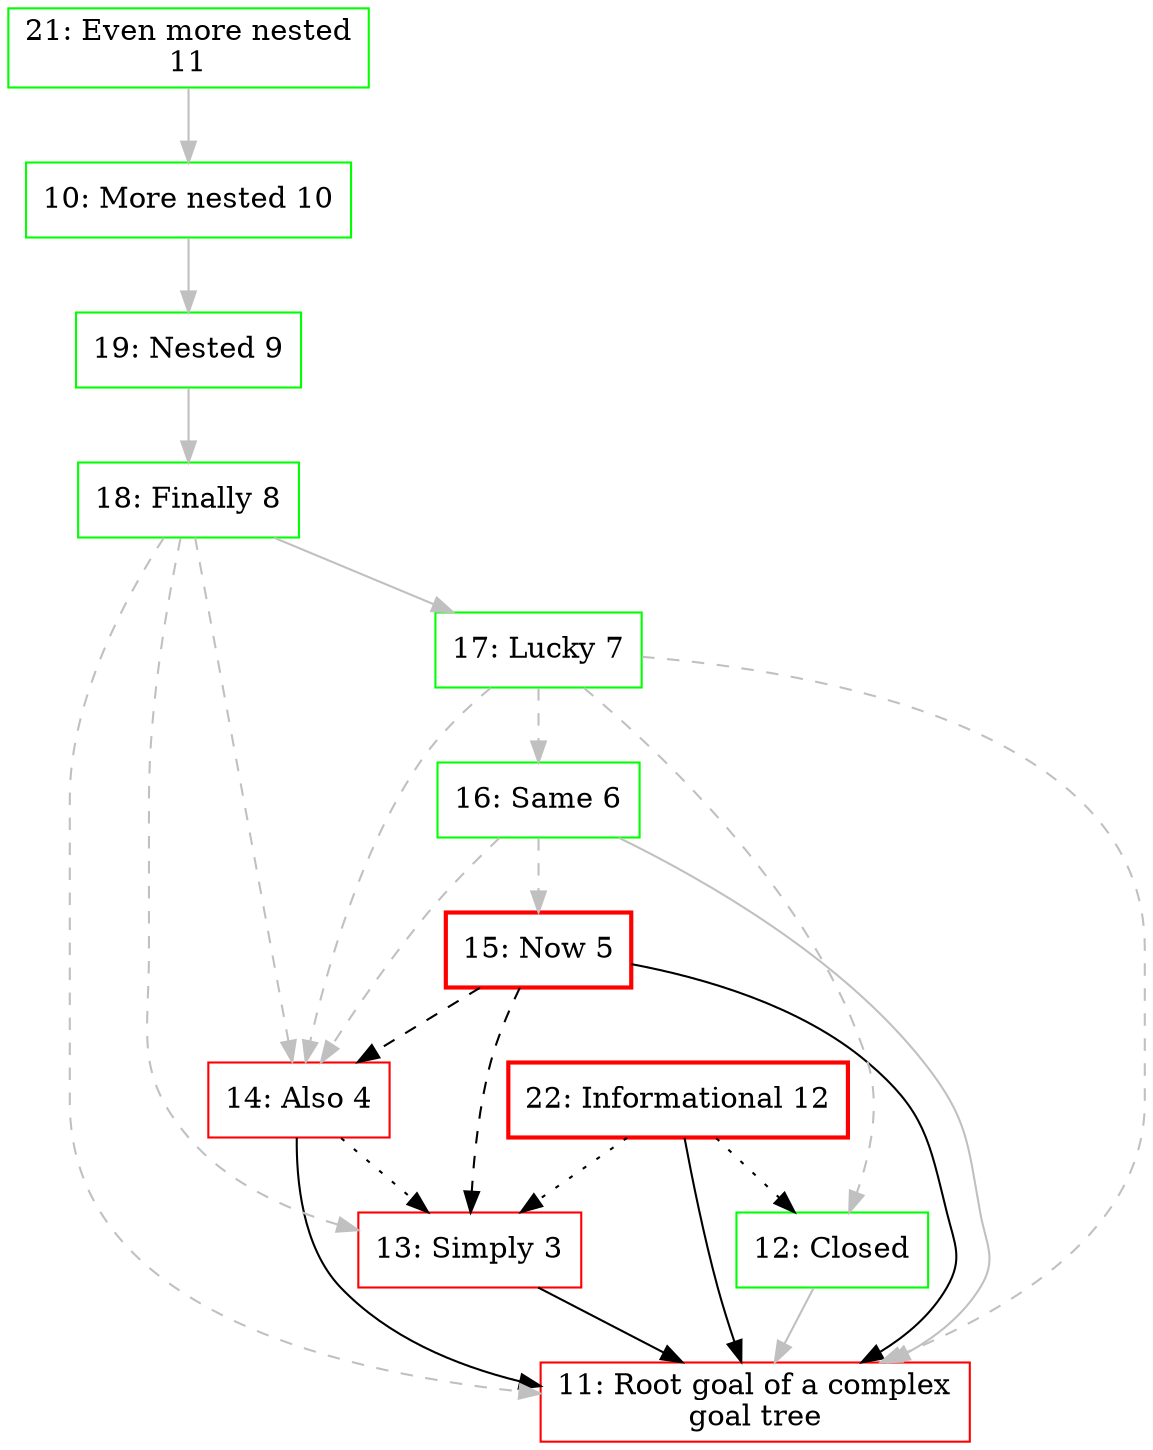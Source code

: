 digraph g {
node [shape=box];
10 [label="10: More nested 10", color=green];
11 [label="11: Root goal of a complex
goal tree", color=red];
12 [label="12: Closed", color=green];
13 [label="13: Simply 3", color=red];
14 [label="14: Also 4", color=red];
15 [label="15: Now 5", color=red, style=bold];
16 [label="16: Same 6", color=green];
17 [label="17: Lucky 7", color=green];
18 [label="18: Finally 8", color=green];
19 [label="19: Nested 9", color=green];
21 [label="21: Even more nested
11", color=green];
22 [label="22: Informational 12", color=red, style=bold];
21 -> 10 [color=gray];
12 -> 11 [color=gray];
13 -> 11 [color=black];
14 -> 11 [color=black];
15 -> 11 [color=black];
16 -> 11 [color=gray];
17 -> 11 [color=gray, style=dashed];
18 -> 11 [color=gray, style=dashed];
22 -> 11 [color=black];
17 -> 12 [color=gray, style=dashed];
22 -> 12 [color=black, style=dotted];
14 -> 13 [color=black, style=dotted];
15 -> 13 [color=black, style=dashed];
18 -> 13 [color=gray, style=dashed];
22 -> 13 [color=black, style=dotted];
15 -> 14 [color=black, style=dashed];
16 -> 14 [color=gray, style=dashed];
17 -> 14 [color=gray, style=dashed];
18 -> 14 [color=gray, style=dashed];
16 -> 15 [color=gray, style=dashed];
17 -> 16 [color=gray, style=dashed];
18 -> 17 [color=gray];
19 -> 18 [color=gray];
10 -> 19 [color=gray];
}
